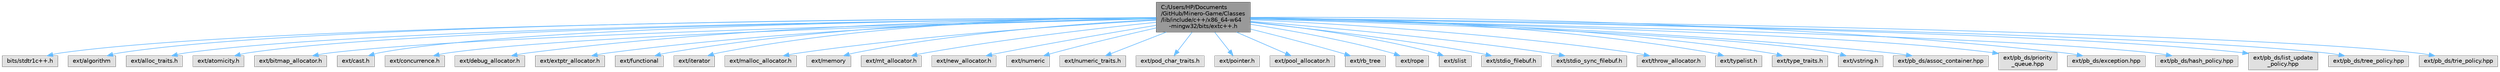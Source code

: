 digraph "C:/Users/HP/Documents/GitHub/Minero-Game/Classes/lib/include/c++/x86_64-w64-mingw32/bits/extc++.h"
{
 // LATEX_PDF_SIZE
  bgcolor="transparent";
  edge [fontname=Helvetica,fontsize=10,labelfontname=Helvetica,labelfontsize=10];
  node [fontname=Helvetica,fontsize=10,shape=box,height=0.2,width=0.4];
  Node1 [id="Node000001",label="C:/Users/HP/Documents\l/GitHub/Minero-Game/Classes\l/lib/include/c++/x86_64-w64\l-mingw32/bits/extc++.h",height=0.2,width=0.4,color="gray40", fillcolor="grey60", style="filled", fontcolor="black",tooltip=" "];
  Node1 -> Node2 [id="edge73_Node000001_Node000002",color="steelblue1",style="solid",tooltip=" "];
  Node2 [id="Node000002",label="bits/stdtr1c++.h",height=0.2,width=0.4,color="grey60", fillcolor="#E0E0E0", style="filled",tooltip=" "];
  Node1 -> Node3 [id="edge74_Node000001_Node000003",color="steelblue1",style="solid",tooltip=" "];
  Node3 [id="Node000003",label="ext/algorithm",height=0.2,width=0.4,color="grey60", fillcolor="#E0E0E0", style="filled",tooltip=" "];
  Node1 -> Node4 [id="edge75_Node000001_Node000004",color="steelblue1",style="solid",tooltip=" "];
  Node4 [id="Node000004",label="ext/alloc_traits.h",height=0.2,width=0.4,color="grey60", fillcolor="#E0E0E0", style="filled",tooltip=" "];
  Node1 -> Node5 [id="edge76_Node000001_Node000005",color="steelblue1",style="solid",tooltip=" "];
  Node5 [id="Node000005",label="ext/atomicity.h",height=0.2,width=0.4,color="grey60", fillcolor="#E0E0E0", style="filled",tooltip=" "];
  Node1 -> Node6 [id="edge77_Node000001_Node000006",color="steelblue1",style="solid",tooltip=" "];
  Node6 [id="Node000006",label="ext/bitmap_allocator.h",height=0.2,width=0.4,color="grey60", fillcolor="#E0E0E0", style="filled",tooltip=" "];
  Node1 -> Node7 [id="edge78_Node000001_Node000007",color="steelblue1",style="solid",tooltip=" "];
  Node7 [id="Node000007",label="ext/cast.h",height=0.2,width=0.4,color="grey60", fillcolor="#E0E0E0", style="filled",tooltip=" "];
  Node1 -> Node8 [id="edge79_Node000001_Node000008",color="steelblue1",style="solid",tooltip=" "];
  Node8 [id="Node000008",label="ext/concurrence.h",height=0.2,width=0.4,color="grey60", fillcolor="#E0E0E0", style="filled",tooltip=" "];
  Node1 -> Node9 [id="edge80_Node000001_Node000009",color="steelblue1",style="solid",tooltip=" "];
  Node9 [id="Node000009",label="ext/debug_allocator.h",height=0.2,width=0.4,color="grey60", fillcolor="#E0E0E0", style="filled",tooltip=" "];
  Node1 -> Node10 [id="edge81_Node000001_Node000010",color="steelblue1",style="solid",tooltip=" "];
  Node10 [id="Node000010",label="ext/extptr_allocator.h",height=0.2,width=0.4,color="grey60", fillcolor="#E0E0E0", style="filled",tooltip=" "];
  Node1 -> Node11 [id="edge82_Node000001_Node000011",color="steelblue1",style="solid",tooltip=" "];
  Node11 [id="Node000011",label="ext/functional",height=0.2,width=0.4,color="grey60", fillcolor="#E0E0E0", style="filled",tooltip=" "];
  Node1 -> Node12 [id="edge83_Node000001_Node000012",color="steelblue1",style="solid",tooltip=" "];
  Node12 [id="Node000012",label="ext/iterator",height=0.2,width=0.4,color="grey60", fillcolor="#E0E0E0", style="filled",tooltip=" "];
  Node1 -> Node13 [id="edge84_Node000001_Node000013",color="steelblue1",style="solid",tooltip=" "];
  Node13 [id="Node000013",label="ext/malloc_allocator.h",height=0.2,width=0.4,color="grey60", fillcolor="#E0E0E0", style="filled",tooltip=" "];
  Node1 -> Node14 [id="edge85_Node000001_Node000014",color="steelblue1",style="solid",tooltip=" "];
  Node14 [id="Node000014",label="ext/memory",height=0.2,width=0.4,color="grey60", fillcolor="#E0E0E0", style="filled",tooltip=" "];
  Node1 -> Node15 [id="edge86_Node000001_Node000015",color="steelblue1",style="solid",tooltip=" "];
  Node15 [id="Node000015",label="ext/mt_allocator.h",height=0.2,width=0.4,color="grey60", fillcolor="#E0E0E0", style="filled",tooltip=" "];
  Node1 -> Node16 [id="edge87_Node000001_Node000016",color="steelblue1",style="solid",tooltip=" "];
  Node16 [id="Node000016",label="ext/new_allocator.h",height=0.2,width=0.4,color="grey60", fillcolor="#E0E0E0", style="filled",tooltip=" "];
  Node1 -> Node17 [id="edge88_Node000001_Node000017",color="steelblue1",style="solid",tooltip=" "];
  Node17 [id="Node000017",label="ext/numeric",height=0.2,width=0.4,color="grey60", fillcolor="#E0E0E0", style="filled",tooltip=" "];
  Node1 -> Node18 [id="edge89_Node000001_Node000018",color="steelblue1",style="solid",tooltip=" "];
  Node18 [id="Node000018",label="ext/numeric_traits.h",height=0.2,width=0.4,color="grey60", fillcolor="#E0E0E0", style="filled",tooltip=" "];
  Node1 -> Node19 [id="edge90_Node000001_Node000019",color="steelblue1",style="solid",tooltip=" "];
  Node19 [id="Node000019",label="ext/pod_char_traits.h",height=0.2,width=0.4,color="grey60", fillcolor="#E0E0E0", style="filled",tooltip=" "];
  Node1 -> Node20 [id="edge91_Node000001_Node000020",color="steelblue1",style="solid",tooltip=" "];
  Node20 [id="Node000020",label="ext/pointer.h",height=0.2,width=0.4,color="grey60", fillcolor="#E0E0E0", style="filled",tooltip=" "];
  Node1 -> Node21 [id="edge92_Node000001_Node000021",color="steelblue1",style="solid",tooltip=" "];
  Node21 [id="Node000021",label="ext/pool_allocator.h",height=0.2,width=0.4,color="grey60", fillcolor="#E0E0E0", style="filled",tooltip=" "];
  Node1 -> Node22 [id="edge93_Node000001_Node000022",color="steelblue1",style="solid",tooltip=" "];
  Node22 [id="Node000022",label="ext/rb_tree",height=0.2,width=0.4,color="grey60", fillcolor="#E0E0E0", style="filled",tooltip=" "];
  Node1 -> Node23 [id="edge94_Node000001_Node000023",color="steelblue1",style="solid",tooltip=" "];
  Node23 [id="Node000023",label="ext/rope",height=0.2,width=0.4,color="grey60", fillcolor="#E0E0E0", style="filled",tooltip=" "];
  Node1 -> Node24 [id="edge95_Node000001_Node000024",color="steelblue1",style="solid",tooltip=" "];
  Node24 [id="Node000024",label="ext/slist",height=0.2,width=0.4,color="grey60", fillcolor="#E0E0E0", style="filled",tooltip=" "];
  Node1 -> Node25 [id="edge96_Node000001_Node000025",color="steelblue1",style="solid",tooltip=" "];
  Node25 [id="Node000025",label="ext/stdio_filebuf.h",height=0.2,width=0.4,color="grey60", fillcolor="#E0E0E0", style="filled",tooltip=" "];
  Node1 -> Node26 [id="edge97_Node000001_Node000026",color="steelblue1",style="solid",tooltip=" "];
  Node26 [id="Node000026",label="ext/stdio_sync_filebuf.h",height=0.2,width=0.4,color="grey60", fillcolor="#E0E0E0", style="filled",tooltip=" "];
  Node1 -> Node27 [id="edge98_Node000001_Node000027",color="steelblue1",style="solid",tooltip=" "];
  Node27 [id="Node000027",label="ext/throw_allocator.h",height=0.2,width=0.4,color="grey60", fillcolor="#E0E0E0", style="filled",tooltip=" "];
  Node1 -> Node28 [id="edge99_Node000001_Node000028",color="steelblue1",style="solid",tooltip=" "];
  Node28 [id="Node000028",label="ext/typelist.h",height=0.2,width=0.4,color="grey60", fillcolor="#E0E0E0", style="filled",tooltip=" "];
  Node1 -> Node29 [id="edge100_Node000001_Node000029",color="steelblue1",style="solid",tooltip=" "];
  Node29 [id="Node000029",label="ext/type_traits.h",height=0.2,width=0.4,color="grey60", fillcolor="#E0E0E0", style="filled",tooltip=" "];
  Node1 -> Node30 [id="edge101_Node000001_Node000030",color="steelblue1",style="solid",tooltip=" "];
  Node30 [id="Node000030",label="ext/vstring.h",height=0.2,width=0.4,color="grey60", fillcolor="#E0E0E0", style="filled",tooltip=" "];
  Node1 -> Node31 [id="edge102_Node000001_Node000031",color="steelblue1",style="solid",tooltip=" "];
  Node31 [id="Node000031",label="ext/pb_ds/assoc_container.hpp",height=0.2,width=0.4,color="grey60", fillcolor="#E0E0E0", style="filled",tooltip=" "];
  Node1 -> Node32 [id="edge103_Node000001_Node000032",color="steelblue1",style="solid",tooltip=" "];
  Node32 [id="Node000032",label="ext/pb_ds/priority\l_queue.hpp",height=0.2,width=0.4,color="grey60", fillcolor="#E0E0E0", style="filled",tooltip=" "];
  Node1 -> Node33 [id="edge104_Node000001_Node000033",color="steelblue1",style="solid",tooltip=" "];
  Node33 [id="Node000033",label="ext/pb_ds/exception.hpp",height=0.2,width=0.4,color="grey60", fillcolor="#E0E0E0", style="filled",tooltip=" "];
  Node1 -> Node34 [id="edge105_Node000001_Node000034",color="steelblue1",style="solid",tooltip=" "];
  Node34 [id="Node000034",label="ext/pb_ds/hash_policy.hpp",height=0.2,width=0.4,color="grey60", fillcolor="#E0E0E0", style="filled",tooltip=" "];
  Node1 -> Node35 [id="edge106_Node000001_Node000035",color="steelblue1",style="solid",tooltip=" "];
  Node35 [id="Node000035",label="ext/pb_ds/list_update\l_policy.hpp",height=0.2,width=0.4,color="grey60", fillcolor="#E0E0E0", style="filled",tooltip=" "];
  Node1 -> Node36 [id="edge107_Node000001_Node000036",color="steelblue1",style="solid",tooltip=" "];
  Node36 [id="Node000036",label="ext/pb_ds/tree_policy.hpp",height=0.2,width=0.4,color="grey60", fillcolor="#E0E0E0", style="filled",tooltip=" "];
  Node1 -> Node37 [id="edge108_Node000001_Node000037",color="steelblue1",style="solid",tooltip=" "];
  Node37 [id="Node000037",label="ext/pb_ds/trie_policy.hpp",height=0.2,width=0.4,color="grey60", fillcolor="#E0E0E0", style="filled",tooltip=" "];
}
